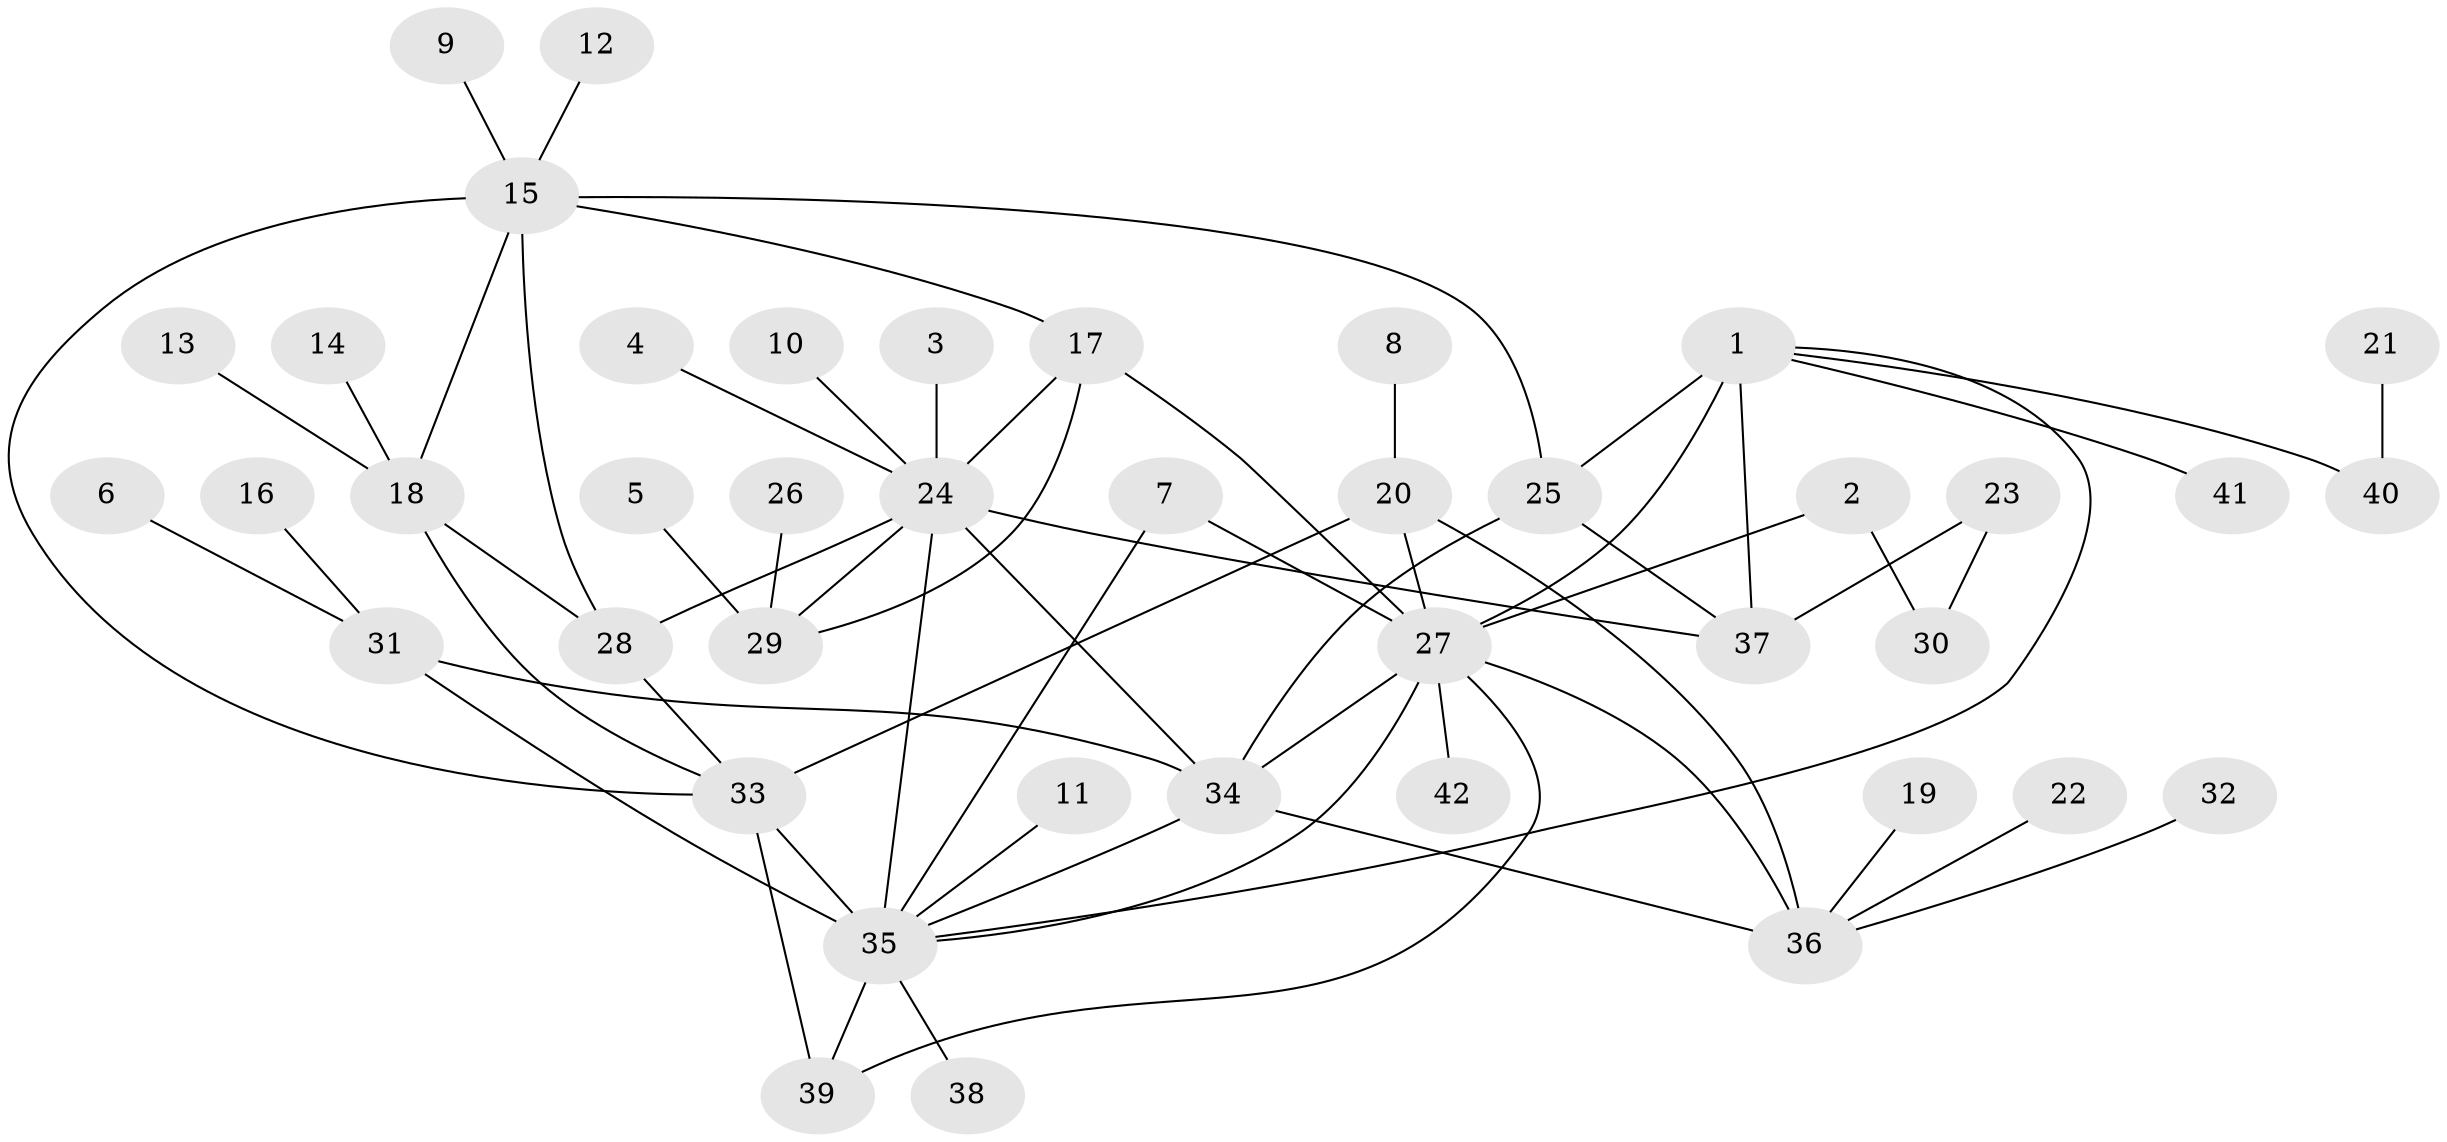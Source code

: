 // original degree distribution, {6: 0.08433734939759036, 7: 0.08433734939759036, 8: 0.03614457831325301, 4: 0.03614457831325301, 5: 0.024096385542168676, 9: 0.012048192771084338, 1: 0.4939759036144578, 2: 0.1927710843373494, 3: 0.03614457831325301}
// Generated by graph-tools (version 1.1) at 2025/26/03/09/25 03:26:47]
// undirected, 42 vertices, 63 edges
graph export_dot {
graph [start="1"]
  node [color=gray90,style=filled];
  1;
  2;
  3;
  4;
  5;
  6;
  7;
  8;
  9;
  10;
  11;
  12;
  13;
  14;
  15;
  16;
  17;
  18;
  19;
  20;
  21;
  22;
  23;
  24;
  25;
  26;
  27;
  28;
  29;
  30;
  31;
  32;
  33;
  34;
  35;
  36;
  37;
  38;
  39;
  40;
  41;
  42;
  1 -- 25 [weight=2.0];
  1 -- 27 [weight=1.0];
  1 -- 35 [weight=1.0];
  1 -- 37 [weight=2.0];
  1 -- 40 [weight=1.0];
  1 -- 41 [weight=1.0];
  2 -- 27 [weight=1.0];
  2 -- 30 [weight=1.0];
  3 -- 24 [weight=1.0];
  4 -- 24 [weight=1.0];
  5 -- 29 [weight=1.0];
  6 -- 31 [weight=1.0];
  7 -- 27 [weight=1.0];
  7 -- 35 [weight=1.0];
  8 -- 20 [weight=1.0];
  9 -- 15 [weight=1.0];
  10 -- 24 [weight=1.0];
  11 -- 35 [weight=1.0];
  12 -- 15 [weight=1.0];
  13 -- 18 [weight=1.0];
  14 -- 18 [weight=1.0];
  15 -- 17 [weight=1.0];
  15 -- 18 [weight=1.0];
  15 -- 25 [weight=1.0];
  15 -- 28 [weight=1.0];
  15 -- 33 [weight=1.0];
  16 -- 31 [weight=1.0];
  17 -- 24 [weight=2.0];
  17 -- 27 [weight=1.0];
  17 -- 29 [weight=1.0];
  18 -- 28 [weight=1.0];
  18 -- 33 [weight=1.0];
  19 -- 36 [weight=1.0];
  20 -- 27 [weight=2.0];
  20 -- 33 [weight=1.0];
  20 -- 36 [weight=1.0];
  21 -- 40 [weight=1.0];
  22 -- 36 [weight=1.0];
  23 -- 30 [weight=1.0];
  23 -- 37 [weight=1.0];
  24 -- 28 [weight=1.0];
  24 -- 29 [weight=2.0];
  24 -- 34 [weight=1.0];
  24 -- 35 [weight=2.0];
  24 -- 37 [weight=1.0];
  25 -- 34 [weight=1.0];
  25 -- 37 [weight=1.0];
  26 -- 29 [weight=1.0];
  27 -- 34 [weight=1.0];
  27 -- 35 [weight=1.0];
  27 -- 36 [weight=2.0];
  27 -- 39 [weight=1.0];
  27 -- 42 [weight=1.0];
  28 -- 33 [weight=1.0];
  31 -- 34 [weight=1.0];
  31 -- 35 [weight=3.0];
  32 -- 36 [weight=1.0];
  33 -- 35 [weight=1.0];
  33 -- 39 [weight=1.0];
  34 -- 35 [weight=1.0];
  34 -- 36 [weight=1.0];
  35 -- 38 [weight=1.0];
  35 -- 39 [weight=1.0];
}
